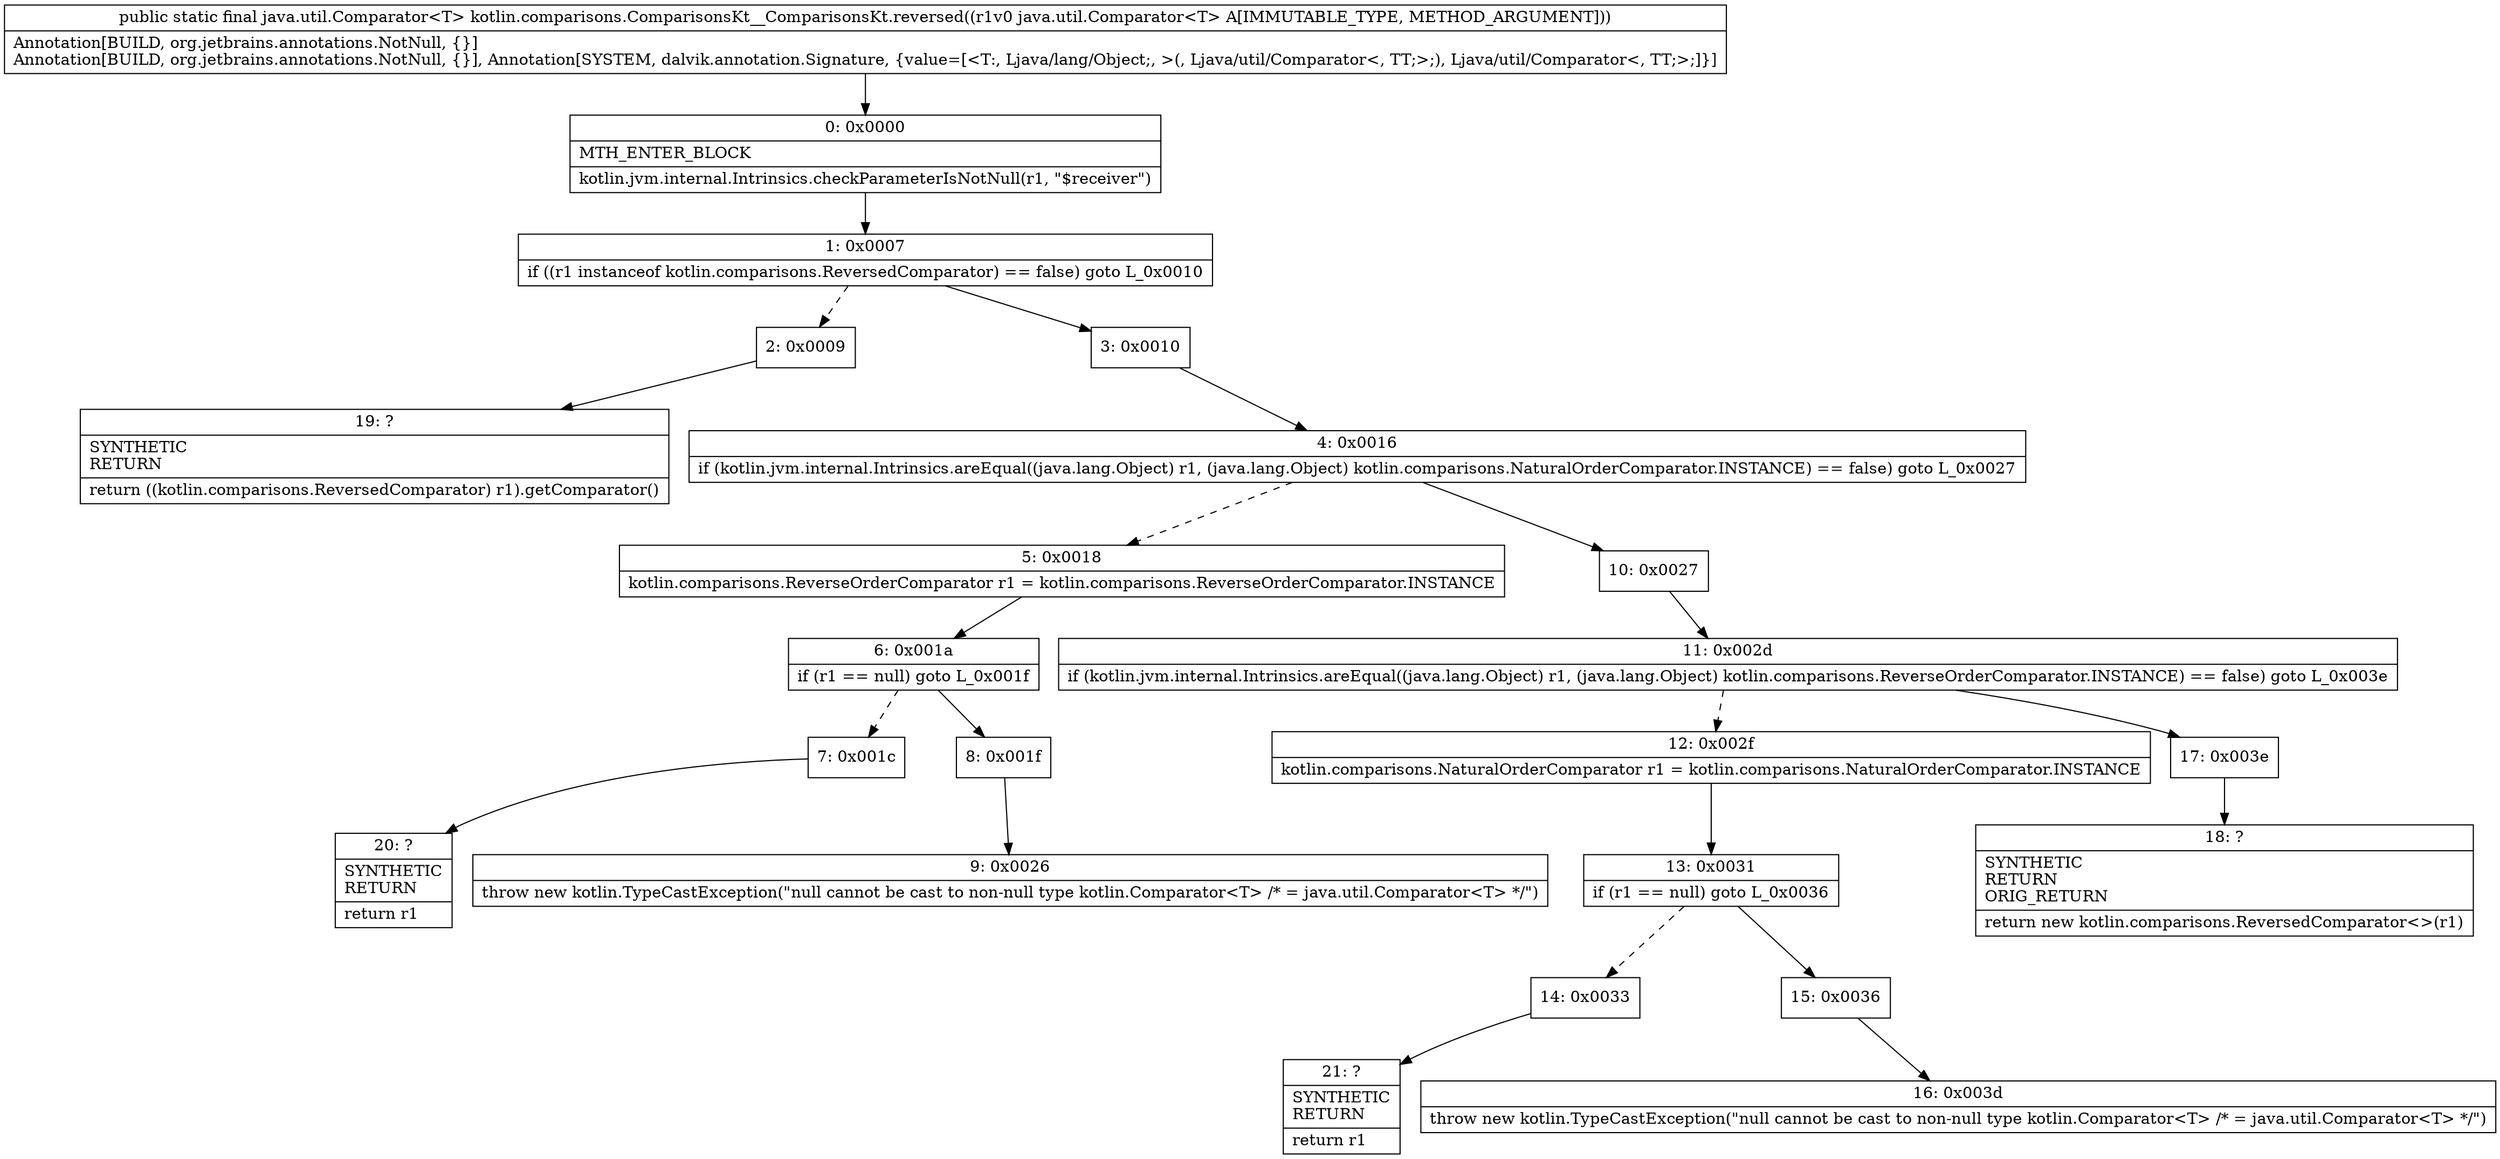 digraph "CFG forkotlin.comparisons.ComparisonsKt__ComparisonsKt.reversed(Ljava\/util\/Comparator;)Ljava\/util\/Comparator;" {
Node_0 [shape=record,label="{0\:\ 0x0000|MTH_ENTER_BLOCK\l|kotlin.jvm.internal.Intrinsics.checkParameterIsNotNull(r1, \"$receiver\")\l}"];
Node_1 [shape=record,label="{1\:\ 0x0007|if ((r1 instanceof kotlin.comparisons.ReversedComparator) == false) goto L_0x0010\l}"];
Node_2 [shape=record,label="{2\:\ 0x0009}"];
Node_3 [shape=record,label="{3\:\ 0x0010}"];
Node_4 [shape=record,label="{4\:\ 0x0016|if (kotlin.jvm.internal.Intrinsics.areEqual((java.lang.Object) r1, (java.lang.Object) kotlin.comparisons.NaturalOrderComparator.INSTANCE) == false) goto L_0x0027\l}"];
Node_5 [shape=record,label="{5\:\ 0x0018|kotlin.comparisons.ReverseOrderComparator r1 = kotlin.comparisons.ReverseOrderComparator.INSTANCE\l}"];
Node_6 [shape=record,label="{6\:\ 0x001a|if (r1 == null) goto L_0x001f\l}"];
Node_7 [shape=record,label="{7\:\ 0x001c}"];
Node_8 [shape=record,label="{8\:\ 0x001f}"];
Node_9 [shape=record,label="{9\:\ 0x0026|throw new kotlin.TypeCastException(\"null cannot be cast to non\-null type kotlin.Comparator\<T\> \/* = java.util.Comparator\<T\> *\/\")\l}"];
Node_10 [shape=record,label="{10\:\ 0x0027}"];
Node_11 [shape=record,label="{11\:\ 0x002d|if (kotlin.jvm.internal.Intrinsics.areEqual((java.lang.Object) r1, (java.lang.Object) kotlin.comparisons.ReverseOrderComparator.INSTANCE) == false) goto L_0x003e\l}"];
Node_12 [shape=record,label="{12\:\ 0x002f|kotlin.comparisons.NaturalOrderComparator r1 = kotlin.comparisons.NaturalOrderComparator.INSTANCE\l}"];
Node_13 [shape=record,label="{13\:\ 0x0031|if (r1 == null) goto L_0x0036\l}"];
Node_14 [shape=record,label="{14\:\ 0x0033}"];
Node_15 [shape=record,label="{15\:\ 0x0036}"];
Node_16 [shape=record,label="{16\:\ 0x003d|throw new kotlin.TypeCastException(\"null cannot be cast to non\-null type kotlin.Comparator\<T\> \/* = java.util.Comparator\<T\> *\/\")\l}"];
Node_17 [shape=record,label="{17\:\ 0x003e}"];
Node_18 [shape=record,label="{18\:\ ?|SYNTHETIC\lRETURN\lORIG_RETURN\l|return new kotlin.comparisons.ReversedComparator\<\>(r1)\l}"];
Node_19 [shape=record,label="{19\:\ ?|SYNTHETIC\lRETURN\l|return ((kotlin.comparisons.ReversedComparator) r1).getComparator()\l}"];
Node_20 [shape=record,label="{20\:\ ?|SYNTHETIC\lRETURN\l|return r1\l}"];
Node_21 [shape=record,label="{21\:\ ?|SYNTHETIC\lRETURN\l|return r1\l}"];
MethodNode[shape=record,label="{public static final java.util.Comparator\<T\> kotlin.comparisons.ComparisonsKt__ComparisonsKt.reversed((r1v0 java.util.Comparator\<T\> A[IMMUTABLE_TYPE, METHOD_ARGUMENT]))  | Annotation[BUILD, org.jetbrains.annotations.NotNull, \{\}]\lAnnotation[BUILD, org.jetbrains.annotations.NotNull, \{\}], Annotation[SYSTEM, dalvik.annotation.Signature, \{value=[\<T:, Ljava\/lang\/Object;, \>(, Ljava\/util\/Comparator\<, TT;\>;), Ljava\/util\/Comparator\<, TT;\>;]\}]\l}"];
MethodNode -> Node_0;
Node_0 -> Node_1;
Node_1 -> Node_2[style=dashed];
Node_1 -> Node_3;
Node_2 -> Node_19;
Node_3 -> Node_4;
Node_4 -> Node_5[style=dashed];
Node_4 -> Node_10;
Node_5 -> Node_6;
Node_6 -> Node_7[style=dashed];
Node_6 -> Node_8;
Node_7 -> Node_20;
Node_8 -> Node_9;
Node_10 -> Node_11;
Node_11 -> Node_12[style=dashed];
Node_11 -> Node_17;
Node_12 -> Node_13;
Node_13 -> Node_14[style=dashed];
Node_13 -> Node_15;
Node_14 -> Node_21;
Node_15 -> Node_16;
Node_17 -> Node_18;
}

